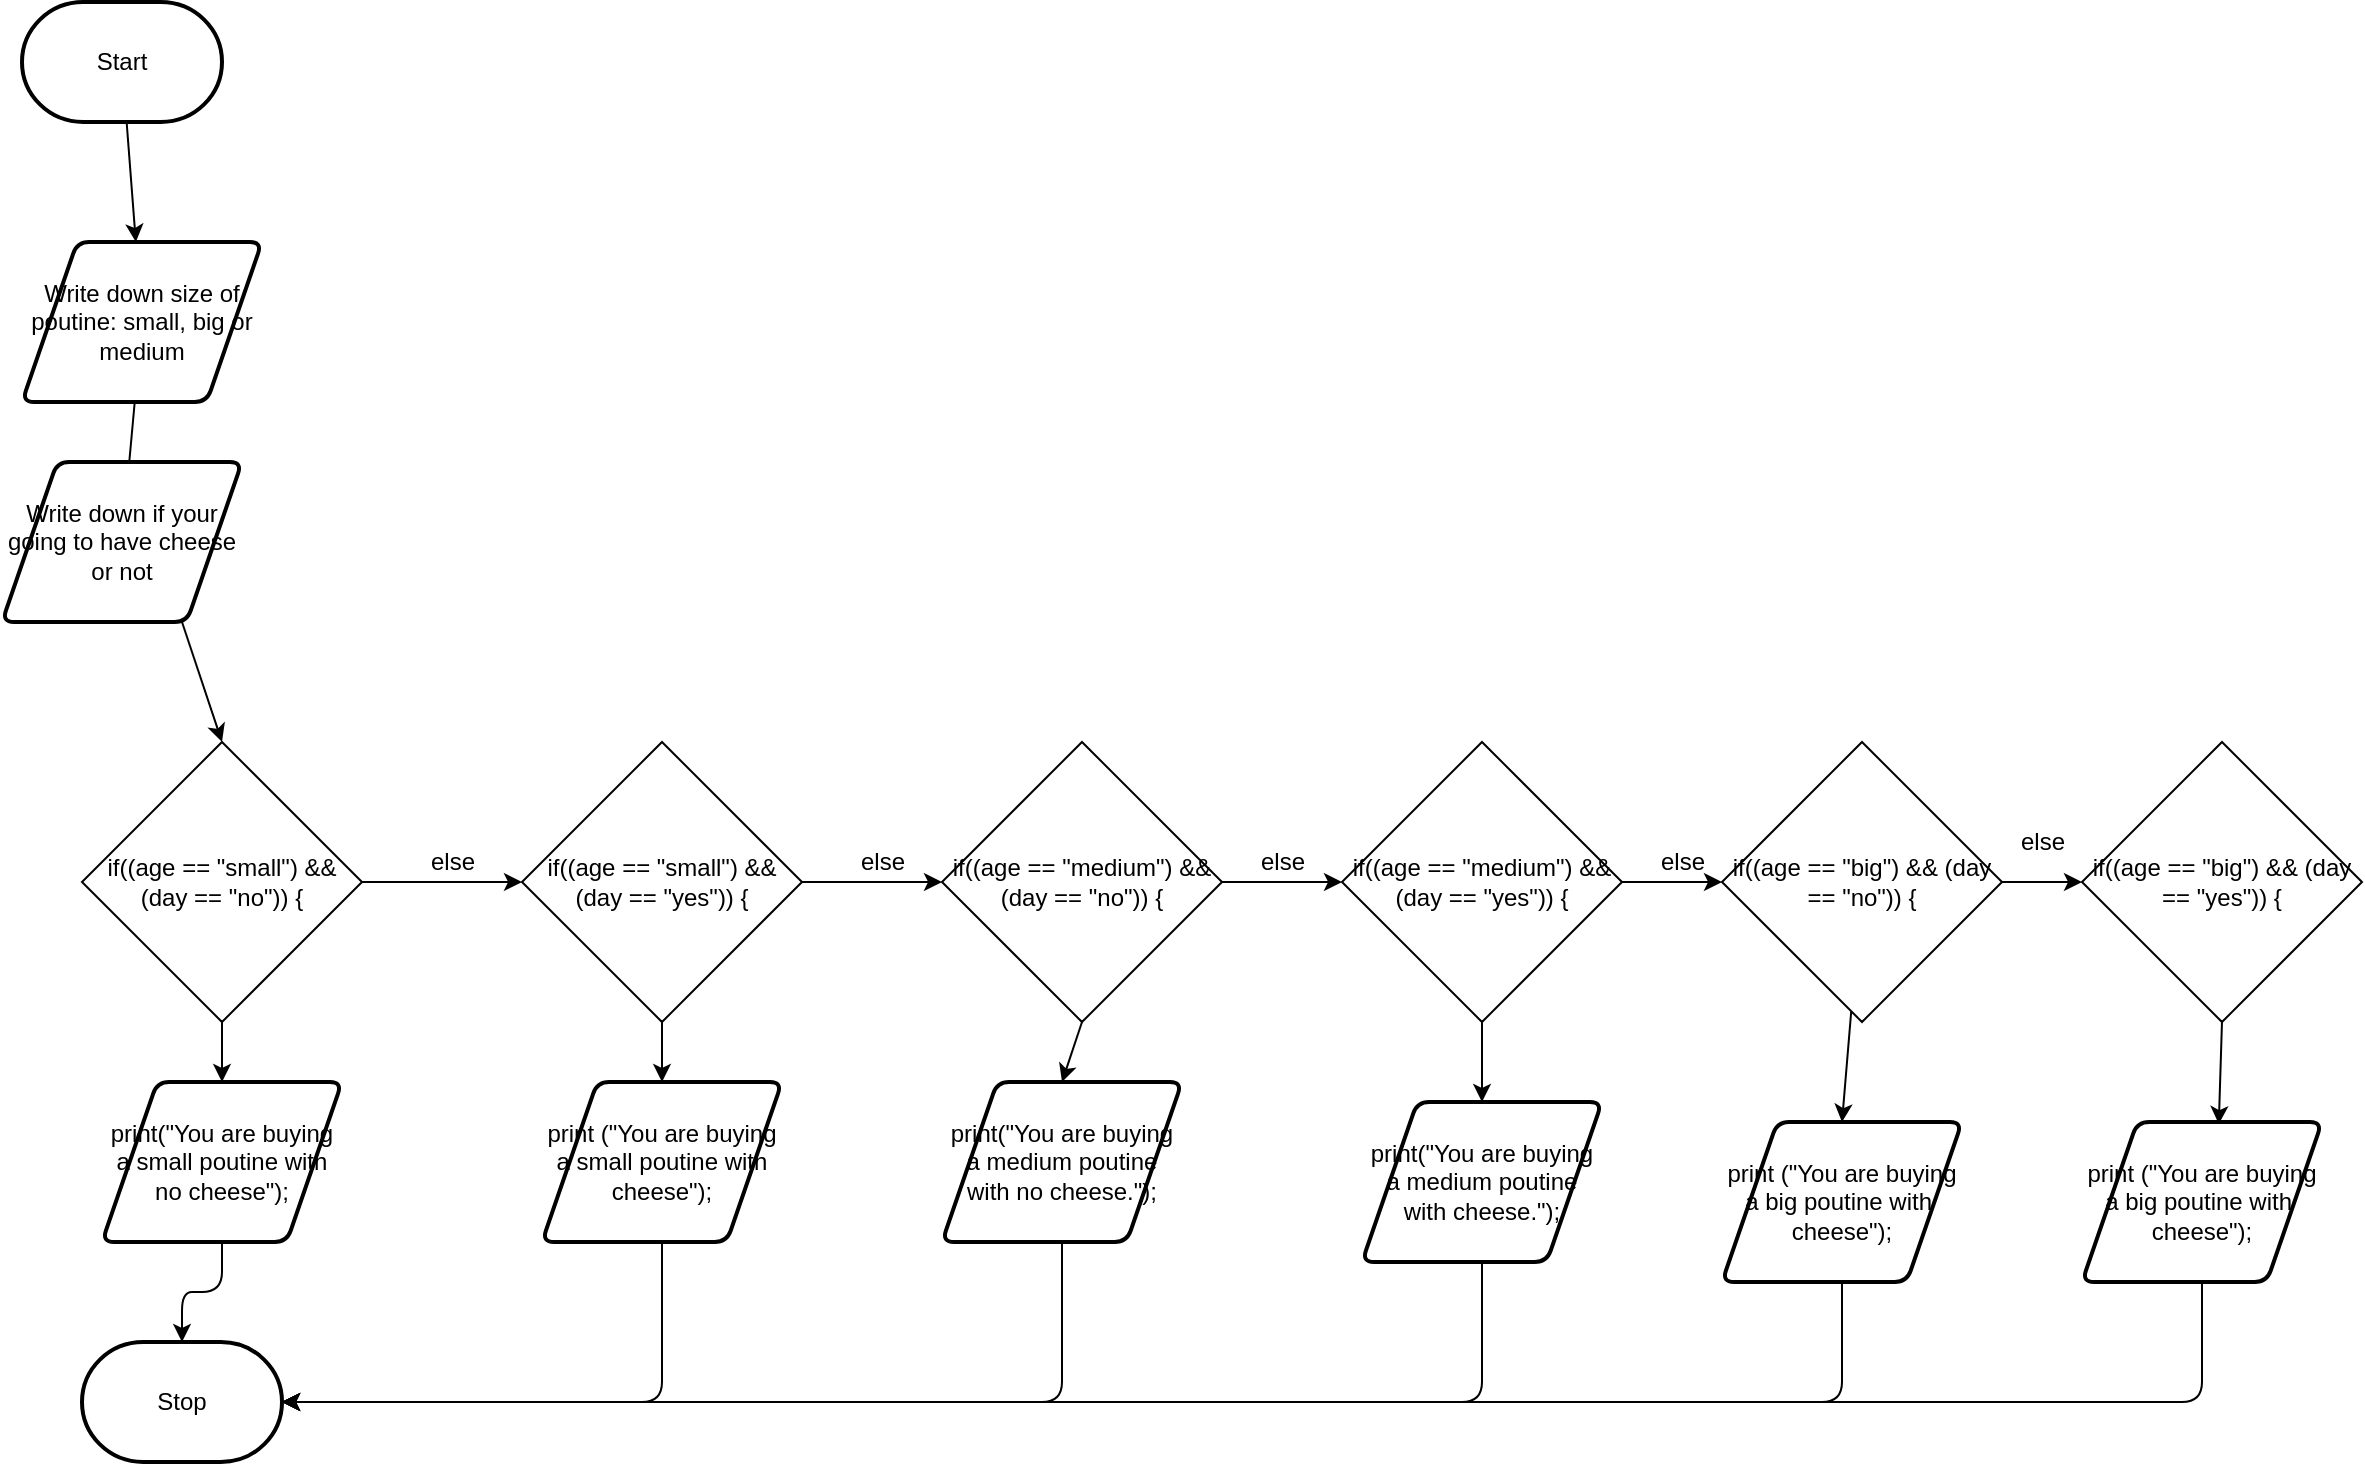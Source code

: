 <mxfile>
    <diagram id="GInHtZuMB5CcCfA9ihm7" name="Page-1">
        <mxGraphModel dx="812" dy="628" grid="1" gridSize="10" guides="1" tooltips="1" connect="1" arrows="1" fold="1" page="1" pageScale="1" pageWidth="850" pageHeight="1100" math="0" shadow="0">
            <root>
                <mxCell id="0"/>
                <mxCell id="1" parent="0"/>
                <mxCell id="7" style="edgeStyle=none;html=1;" parent="1" source="2" target="3" edge="1">
                    <mxGeometry relative="1" as="geometry"/>
                </mxCell>
                <mxCell id="2" value="Start" style="strokeWidth=2;html=1;shape=mxgraph.flowchart.terminator;whiteSpace=wrap;" parent="1" vertex="1">
                    <mxGeometry x="210" y="200" width="100" height="60" as="geometry"/>
                </mxCell>
                <mxCell id="12" style="edgeStyle=none;html=1;startArrow=none;" edge="1" parent="1" source="11">
                    <mxGeometry relative="1" as="geometry">
                        <mxPoint x="270" y="470" as="targetPoint"/>
                    </mxGeometry>
                </mxCell>
                <mxCell id="3" value="Write down size of poutine: small, big or medium" style="shape=parallelogram;html=1;strokeWidth=2;perimeter=parallelogramPerimeter;whiteSpace=wrap;rounded=1;arcSize=12;size=0.23;" parent="1" vertex="1">
                    <mxGeometry x="210" y="320" width="120" height="80" as="geometry"/>
                </mxCell>
                <mxCell id="6" value="Stop" style="strokeWidth=2;html=1;shape=mxgraph.flowchart.terminator;whiteSpace=wrap;" parent="1" vertex="1">
                    <mxGeometry x="240" y="870" width="100" height="60" as="geometry"/>
                </mxCell>
                <mxCell id="15" style="edgeStyle=none;html=1;exitX=0.75;exitY=1;exitDx=0;exitDy=0;entryX=0.5;entryY=0;entryDx=0;entryDy=0;" edge="1" parent="1" source="11" target="14">
                    <mxGeometry relative="1" as="geometry"/>
                </mxCell>
                <mxCell id="11" value="Write down if your going to have cheese or not" style="shape=parallelogram;html=1;strokeWidth=2;perimeter=parallelogramPerimeter;whiteSpace=wrap;rounded=1;arcSize=12;size=0.23;" vertex="1" parent="1">
                    <mxGeometry x="200" y="430" width="120" height="80" as="geometry"/>
                </mxCell>
                <mxCell id="13" value="" style="edgeStyle=none;html=1;endArrow=none;" edge="1" parent="1" source="3" target="11">
                    <mxGeometry relative="1" as="geometry">
                        <mxPoint x="270" y="470" as="targetPoint"/>
                        <mxPoint x="270" y="400" as="sourcePoint"/>
                    </mxGeometry>
                </mxCell>
                <mxCell id="16" style="edgeStyle=none;html=1;" edge="1" parent="1" source="14" target="18">
                    <mxGeometry relative="1" as="geometry">
                        <mxPoint x="520" y="640" as="targetPoint"/>
                    </mxGeometry>
                </mxCell>
                <mxCell id="43" style="edgeStyle=none;html=1;exitX=0.5;exitY=1;exitDx=0;exitDy=0;entryX=0.5;entryY=0;entryDx=0;entryDy=0;" edge="1" parent="1" source="14" target="31">
                    <mxGeometry relative="1" as="geometry"/>
                </mxCell>
                <mxCell id="14" value="if((age == &quot;small&quot;) &amp;amp;&amp;amp; (day == &quot;no&quot;)) {" style="rhombus;whiteSpace=wrap;html=1;" vertex="1" parent="1">
                    <mxGeometry x="240" y="570" width="140" height="140" as="geometry"/>
                </mxCell>
                <mxCell id="17" value="else" style="text;html=1;resizable=0;autosize=1;align=center;verticalAlign=middle;points=[];fillColor=none;strokeColor=none;rounded=0;" vertex="1" parent="1">
                    <mxGeometry x="405" y="620" width="40" height="20" as="geometry"/>
                </mxCell>
                <mxCell id="20" style="edgeStyle=none;html=1;exitX=1;exitY=0.5;exitDx=0;exitDy=0;entryX=0;entryY=0.5;entryDx=0;entryDy=0;" edge="1" parent="1" source="18" target="19">
                    <mxGeometry relative="1" as="geometry"/>
                </mxCell>
                <mxCell id="42" style="edgeStyle=none;html=1;exitX=0.5;exitY=1;exitDx=0;exitDy=0;entryX=0.5;entryY=0;entryDx=0;entryDy=0;" edge="1" parent="1" source="18" target="32">
                    <mxGeometry relative="1" as="geometry"/>
                </mxCell>
                <mxCell id="18" value="if((age == &quot;small&quot;) &amp;amp;&amp;amp; (day == &quot;yes&quot;)) {" style="rhombus;whiteSpace=wrap;html=1;" vertex="1" parent="1">
                    <mxGeometry x="460" y="570" width="140" height="140" as="geometry"/>
                </mxCell>
                <mxCell id="23" style="edgeStyle=none;html=1;exitX=1;exitY=0.5;exitDx=0;exitDy=0;entryX=0;entryY=0.5;entryDx=0;entryDy=0;" edge="1" parent="1" source="19" target="22">
                    <mxGeometry relative="1" as="geometry"/>
                </mxCell>
                <mxCell id="41" style="edgeStyle=none;html=1;exitX=0.5;exitY=1;exitDx=0;exitDy=0;entryX=0.5;entryY=0;entryDx=0;entryDy=0;" edge="1" parent="1" source="19" target="33">
                    <mxGeometry relative="1" as="geometry"/>
                </mxCell>
                <mxCell id="19" value="if((age == &quot;medium&quot;) &amp;amp;&amp;amp; (day == &quot;no&quot;)) {" style="rhombus;whiteSpace=wrap;html=1;" vertex="1" parent="1">
                    <mxGeometry x="670" y="570" width="140" height="140" as="geometry"/>
                </mxCell>
                <mxCell id="21" value="else" style="text;html=1;resizable=0;autosize=1;align=center;verticalAlign=middle;points=[];fillColor=none;strokeColor=none;rounded=0;" vertex="1" parent="1">
                    <mxGeometry x="620" y="620" width="40" height="20" as="geometry"/>
                </mxCell>
                <mxCell id="28" style="edgeStyle=none;html=1;exitX=1;exitY=0.5;exitDx=0;exitDy=0;entryX=0;entryY=0.5;entryDx=0;entryDy=0;" edge="1" parent="1" source="22" target="25">
                    <mxGeometry relative="1" as="geometry"/>
                </mxCell>
                <mxCell id="40" style="edgeStyle=none;html=1;entryX=0.5;entryY=0;entryDx=0;entryDy=0;" edge="1" parent="1" source="22" target="34">
                    <mxGeometry relative="1" as="geometry"/>
                </mxCell>
                <mxCell id="22" value="if((age == &quot;medium&quot;) &amp;amp;&amp;amp; (day == &quot;yes&quot;)) {" style="rhombus;whiteSpace=wrap;html=1;" vertex="1" parent="1">
                    <mxGeometry x="870" y="570" width="140" height="140" as="geometry"/>
                </mxCell>
                <mxCell id="24" value="else" style="text;html=1;resizable=0;autosize=1;align=center;verticalAlign=middle;points=[];fillColor=none;strokeColor=none;rounded=0;" vertex="1" parent="1">
                    <mxGeometry x="820" y="620" width="40" height="20" as="geometry"/>
                </mxCell>
                <mxCell id="27" style="edgeStyle=none;html=1;entryX=0;entryY=0.5;entryDx=0;entryDy=0;" edge="1" parent="1" source="25" target="26">
                    <mxGeometry relative="1" as="geometry"/>
                </mxCell>
                <mxCell id="39" style="edgeStyle=none;html=1;entryX=0.5;entryY=0;entryDx=0;entryDy=0;" edge="1" parent="1" source="25" target="35">
                    <mxGeometry relative="1" as="geometry"/>
                </mxCell>
                <mxCell id="25" value="if((age == &quot;big&quot;) &amp;amp;&amp;amp; (day == &quot;no&quot;)) {" style="rhombus;whiteSpace=wrap;html=1;" vertex="1" parent="1">
                    <mxGeometry x="1060" y="570" width="140" height="140" as="geometry"/>
                </mxCell>
                <mxCell id="38" style="edgeStyle=none;html=1;exitX=0.5;exitY=1;exitDx=0;exitDy=0;entryX=0.57;entryY=0.013;entryDx=0;entryDy=0;entryPerimeter=0;" edge="1" parent="1" source="26" target="37">
                    <mxGeometry relative="1" as="geometry"/>
                </mxCell>
                <mxCell id="26" value="if((age == &quot;big&quot;) &amp;amp;&amp;amp; (day == &quot;yes&quot;)) {" style="rhombus;whiteSpace=wrap;html=1;" vertex="1" parent="1">
                    <mxGeometry x="1240" y="570" width="140" height="140" as="geometry"/>
                </mxCell>
                <mxCell id="29" value="else" style="text;html=1;resizable=0;autosize=1;align=center;verticalAlign=middle;points=[];fillColor=none;strokeColor=none;rounded=0;" vertex="1" parent="1">
                    <mxGeometry x="1020" y="620" width="40" height="20" as="geometry"/>
                </mxCell>
                <mxCell id="30" value="else" style="text;html=1;resizable=0;autosize=1;align=center;verticalAlign=middle;points=[];fillColor=none;strokeColor=none;rounded=0;" vertex="1" parent="1">
                    <mxGeometry x="1200" y="610" width="40" height="20" as="geometry"/>
                </mxCell>
                <mxCell id="44" style="edgeStyle=orthogonalEdgeStyle;html=1;exitX=0.5;exitY=1;exitDx=0;exitDy=0;entryX=0.5;entryY=0;entryDx=0;entryDy=0;entryPerimeter=0;" edge="1" parent="1" source="31" target="6">
                    <mxGeometry relative="1" as="geometry"/>
                </mxCell>
                <mxCell id="31" value="print(&quot;You are buying a small poutine with no cheese&quot;);" style="shape=parallelogram;html=1;strokeWidth=2;perimeter=parallelogramPerimeter;whiteSpace=wrap;rounded=1;arcSize=12;size=0.23;" vertex="1" parent="1">
                    <mxGeometry x="250" y="740" width="120" height="80" as="geometry"/>
                </mxCell>
                <mxCell id="45" style="edgeStyle=orthogonalEdgeStyle;html=1;entryX=1;entryY=0.5;entryDx=0;entryDy=0;entryPerimeter=0;" edge="1" parent="1" source="32" target="6">
                    <mxGeometry relative="1" as="geometry">
                        <Array as="points">
                            <mxPoint x="530" y="900"/>
                        </Array>
                    </mxGeometry>
                </mxCell>
                <mxCell id="32" value="print&amp;nbsp;(&quot;You are buying a small poutine with cheese&quot;);" style="shape=parallelogram;html=1;strokeWidth=2;perimeter=parallelogramPerimeter;whiteSpace=wrap;rounded=1;arcSize=12;size=0.23;" vertex="1" parent="1">
                    <mxGeometry x="470" y="740" width="120" height="80" as="geometry"/>
                </mxCell>
                <mxCell id="46" style="edgeStyle=orthogonalEdgeStyle;html=1;" edge="1" parent="1" source="33">
                    <mxGeometry relative="1" as="geometry">
                        <mxPoint x="340" y="900" as="targetPoint"/>
                        <Array as="points">
                            <mxPoint x="730" y="900"/>
                        </Array>
                    </mxGeometry>
                </mxCell>
                <mxCell id="33" value="print(&quot;You are buying a medium poutine with no cheese.&quot;);" style="shape=parallelogram;html=1;strokeWidth=2;perimeter=parallelogramPerimeter;whiteSpace=wrap;rounded=1;arcSize=12;size=0.23;" vertex="1" parent="1">
                    <mxGeometry x="670" y="740" width="120" height="80" as="geometry"/>
                </mxCell>
                <mxCell id="47" style="edgeStyle=orthogonalEdgeStyle;html=1;entryX=1;entryY=0.5;entryDx=0;entryDy=0;entryPerimeter=0;" edge="1" parent="1" source="34" target="6">
                    <mxGeometry relative="1" as="geometry">
                        <Array as="points">
                            <mxPoint x="940" y="900"/>
                        </Array>
                    </mxGeometry>
                </mxCell>
                <mxCell id="34" value="print(&quot;You are buying a medium poutine with cheese.&quot;);" style="shape=parallelogram;html=1;strokeWidth=2;perimeter=parallelogramPerimeter;whiteSpace=wrap;rounded=1;arcSize=12;size=0.23;" vertex="1" parent="1">
                    <mxGeometry x="880" y="750" width="120" height="80" as="geometry"/>
                </mxCell>
                <mxCell id="48" style="edgeStyle=orthogonalEdgeStyle;html=1;exitX=0.5;exitY=1;exitDx=0;exitDy=0;entryX=1;entryY=0.5;entryDx=0;entryDy=0;entryPerimeter=0;" edge="1" parent="1" source="35" target="6">
                    <mxGeometry relative="1" as="geometry"/>
                </mxCell>
                <mxCell id="35" value="print&amp;nbsp;(&quot;You are buying a big poutine with&amp;nbsp; cheese&quot;);" style="shape=parallelogram;html=1;strokeWidth=2;perimeter=parallelogramPerimeter;whiteSpace=wrap;rounded=1;arcSize=12;size=0.23;" vertex="1" parent="1">
                    <mxGeometry x="1060" y="760" width="120" height="80" as="geometry"/>
                </mxCell>
                <mxCell id="49" style="edgeStyle=orthogonalEdgeStyle;html=1;entryX=1;entryY=0.5;entryDx=0;entryDy=0;entryPerimeter=0;" edge="1" parent="1" source="37" target="6">
                    <mxGeometry relative="1" as="geometry">
                        <Array as="points">
                            <mxPoint x="1300" y="900"/>
                        </Array>
                    </mxGeometry>
                </mxCell>
                <mxCell id="37" value="print&amp;nbsp;(&quot;You are buying a big poutine with&amp;nbsp; cheese&quot;);" style="shape=parallelogram;html=1;strokeWidth=2;perimeter=parallelogramPerimeter;whiteSpace=wrap;rounded=1;arcSize=12;size=0.23;" vertex="1" parent="1">
                    <mxGeometry x="1240" y="760" width="120" height="80" as="geometry"/>
                </mxCell>
            </root>
        </mxGraphModel>
    </diagram>
</mxfile>